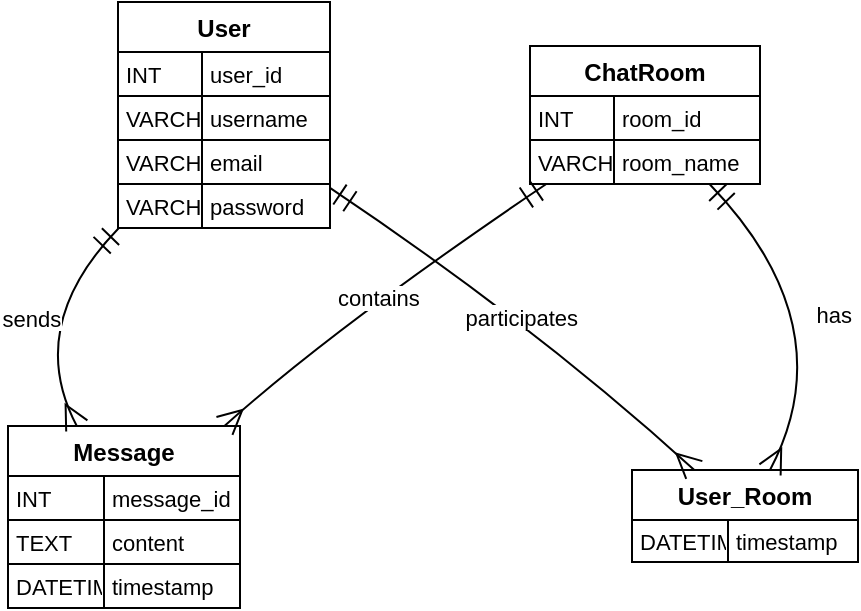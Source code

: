 <mxfile version="21.6.3" type="device" pages="3">
  <diagram name="rt-erd" id="xFiSOGodtyB8pnz5bN17">
    <mxGraphModel dx="1147" dy="598" grid="0" gridSize="10" guides="1" tooltips="1" connect="1" arrows="1" fold="1" page="1" pageScale="1" pageWidth="850" pageHeight="1100" math="0" shadow="0">
      <root>
        <mxCell id="0" />
        <mxCell id="1" parent="0" />
        <mxCell id="3rx81jS2L8VjWQdALKBg-1" value="User" style="shape=table;startSize=25;container=1;collapsible=0;childLayout=tableLayout;fixedRows=1;rowLines=1;fontStyle=1;align=center;resizeLast=1;" vertex="1" parent="1">
          <mxGeometry x="275" y="180" width="106" height="113" as="geometry" />
        </mxCell>
        <mxCell id="3rx81jS2L8VjWQdALKBg-2" style="shape=tableRow;horizontal=0;startSize=0;swimlaneHead=0;swimlaneBody=0;fillColor=none;collapsible=0;dropTarget=0;points=[[0,0.5],[1,0.5]];portConstraint=eastwest;top=0;left=0;right=0;bottom=0;" vertex="1" parent="3rx81jS2L8VjWQdALKBg-1">
          <mxGeometry y="25" width="106" height="22" as="geometry" />
        </mxCell>
        <mxCell id="3rx81jS2L8VjWQdALKBg-3" value="INT" style="shape=partialRectangle;connectable=0;fillColor=none;top=0;left=0;bottom=0;right=0;align=left;spacingLeft=2;overflow=hidden;fontSize=11;" vertex="1" parent="3rx81jS2L8VjWQdALKBg-2">
          <mxGeometry width="42" height="22" as="geometry">
            <mxRectangle width="42" height="22" as="alternateBounds" />
          </mxGeometry>
        </mxCell>
        <mxCell id="3rx81jS2L8VjWQdALKBg-4" value="user_id" style="shape=partialRectangle;connectable=0;fillColor=none;top=0;left=0;bottom=0;right=0;align=left;spacingLeft=2;overflow=hidden;fontSize=11;" vertex="1" parent="3rx81jS2L8VjWQdALKBg-2">
          <mxGeometry x="42" width="64" height="22" as="geometry">
            <mxRectangle width="64" height="22" as="alternateBounds" />
          </mxGeometry>
        </mxCell>
        <mxCell id="3rx81jS2L8VjWQdALKBg-5" style="shape=tableRow;horizontal=0;startSize=0;swimlaneHead=0;swimlaneBody=0;fillColor=none;collapsible=0;dropTarget=0;points=[[0,0.5],[1,0.5]];portConstraint=eastwest;top=0;left=0;right=0;bottom=0;" vertex="1" parent="3rx81jS2L8VjWQdALKBg-1">
          <mxGeometry y="47" width="106" height="22" as="geometry" />
        </mxCell>
        <mxCell id="3rx81jS2L8VjWQdALKBg-6" value="VARCHAR" style="shape=partialRectangle;connectable=0;fillColor=none;top=0;left=0;bottom=0;right=0;align=left;spacingLeft=2;overflow=hidden;fontSize=11;" vertex="1" parent="3rx81jS2L8VjWQdALKBg-5">
          <mxGeometry width="42" height="22" as="geometry">
            <mxRectangle width="42" height="22" as="alternateBounds" />
          </mxGeometry>
        </mxCell>
        <mxCell id="3rx81jS2L8VjWQdALKBg-7" value="username" style="shape=partialRectangle;connectable=0;fillColor=none;top=0;left=0;bottom=0;right=0;align=left;spacingLeft=2;overflow=hidden;fontSize=11;" vertex="1" parent="3rx81jS2L8VjWQdALKBg-5">
          <mxGeometry x="42" width="64" height="22" as="geometry">
            <mxRectangle width="64" height="22" as="alternateBounds" />
          </mxGeometry>
        </mxCell>
        <mxCell id="3rx81jS2L8VjWQdALKBg-8" style="shape=tableRow;horizontal=0;startSize=0;swimlaneHead=0;swimlaneBody=0;fillColor=none;collapsible=0;dropTarget=0;points=[[0,0.5],[1,0.5]];portConstraint=eastwest;top=0;left=0;right=0;bottom=0;" vertex="1" parent="3rx81jS2L8VjWQdALKBg-1">
          <mxGeometry y="69" width="106" height="22" as="geometry" />
        </mxCell>
        <mxCell id="3rx81jS2L8VjWQdALKBg-9" value="VARCHAR" style="shape=partialRectangle;connectable=0;fillColor=none;top=0;left=0;bottom=0;right=0;align=left;spacingLeft=2;overflow=hidden;fontSize=11;" vertex="1" parent="3rx81jS2L8VjWQdALKBg-8">
          <mxGeometry width="42" height="22" as="geometry">
            <mxRectangle width="42" height="22" as="alternateBounds" />
          </mxGeometry>
        </mxCell>
        <mxCell id="3rx81jS2L8VjWQdALKBg-10" value="email" style="shape=partialRectangle;connectable=0;fillColor=none;top=0;left=0;bottom=0;right=0;align=left;spacingLeft=2;overflow=hidden;fontSize=11;" vertex="1" parent="3rx81jS2L8VjWQdALKBg-8">
          <mxGeometry x="42" width="64" height="22" as="geometry">
            <mxRectangle width="64" height="22" as="alternateBounds" />
          </mxGeometry>
        </mxCell>
        <mxCell id="3rx81jS2L8VjWQdALKBg-11" style="shape=tableRow;horizontal=0;startSize=0;swimlaneHead=0;swimlaneBody=0;fillColor=none;collapsible=0;dropTarget=0;points=[[0,0.5],[1,0.5]];portConstraint=eastwest;top=0;left=0;right=0;bottom=0;" vertex="1" parent="3rx81jS2L8VjWQdALKBg-1">
          <mxGeometry y="91" width="106" height="22" as="geometry" />
        </mxCell>
        <mxCell id="3rx81jS2L8VjWQdALKBg-12" value="VARCHAR" style="shape=partialRectangle;connectable=0;fillColor=none;top=0;left=0;bottom=0;right=0;align=left;spacingLeft=2;overflow=hidden;fontSize=11;" vertex="1" parent="3rx81jS2L8VjWQdALKBg-11">
          <mxGeometry width="42" height="22" as="geometry">
            <mxRectangle width="42" height="22" as="alternateBounds" />
          </mxGeometry>
        </mxCell>
        <mxCell id="3rx81jS2L8VjWQdALKBg-13" value="password" style="shape=partialRectangle;connectable=0;fillColor=none;top=0;left=0;bottom=0;right=0;align=left;spacingLeft=2;overflow=hidden;fontSize=11;" vertex="1" parent="3rx81jS2L8VjWQdALKBg-11">
          <mxGeometry x="42" width="64" height="22" as="geometry">
            <mxRectangle width="64" height="22" as="alternateBounds" />
          </mxGeometry>
        </mxCell>
        <mxCell id="3rx81jS2L8VjWQdALKBg-14" value="Message" style="shape=table;startSize=25;container=1;collapsible=0;childLayout=tableLayout;fixedRows=1;rowLines=1;fontStyle=1;align=center;resizeLast=1;" vertex="1" parent="1">
          <mxGeometry x="220" y="392" width="116" height="91" as="geometry" />
        </mxCell>
        <mxCell id="3rx81jS2L8VjWQdALKBg-15" style="shape=tableRow;horizontal=0;startSize=0;swimlaneHead=0;swimlaneBody=0;fillColor=none;collapsible=0;dropTarget=0;points=[[0,0.5],[1,0.5]];portConstraint=eastwest;top=0;left=0;right=0;bottom=0;" vertex="1" parent="3rx81jS2L8VjWQdALKBg-14">
          <mxGeometry y="25" width="116" height="22" as="geometry" />
        </mxCell>
        <mxCell id="3rx81jS2L8VjWQdALKBg-16" value="INT" style="shape=partialRectangle;connectable=0;fillColor=none;top=0;left=0;bottom=0;right=0;align=left;spacingLeft=2;overflow=hidden;fontSize=11;" vertex="1" parent="3rx81jS2L8VjWQdALKBg-15">
          <mxGeometry width="48" height="22" as="geometry">
            <mxRectangle width="48" height="22" as="alternateBounds" />
          </mxGeometry>
        </mxCell>
        <mxCell id="3rx81jS2L8VjWQdALKBg-17" value="message_id" style="shape=partialRectangle;connectable=0;fillColor=none;top=0;left=0;bottom=0;right=0;align=left;spacingLeft=2;overflow=hidden;fontSize=11;" vertex="1" parent="3rx81jS2L8VjWQdALKBg-15">
          <mxGeometry x="48" width="68" height="22" as="geometry">
            <mxRectangle width="68" height="22" as="alternateBounds" />
          </mxGeometry>
        </mxCell>
        <mxCell id="3rx81jS2L8VjWQdALKBg-18" style="shape=tableRow;horizontal=0;startSize=0;swimlaneHead=0;swimlaneBody=0;fillColor=none;collapsible=0;dropTarget=0;points=[[0,0.5],[1,0.5]];portConstraint=eastwest;top=0;left=0;right=0;bottom=0;" vertex="1" parent="3rx81jS2L8VjWQdALKBg-14">
          <mxGeometry y="47" width="116" height="22" as="geometry" />
        </mxCell>
        <mxCell id="3rx81jS2L8VjWQdALKBg-19" value="TEXT" style="shape=partialRectangle;connectable=0;fillColor=none;top=0;left=0;bottom=0;right=0;align=left;spacingLeft=2;overflow=hidden;fontSize=11;" vertex="1" parent="3rx81jS2L8VjWQdALKBg-18">
          <mxGeometry width="48" height="22" as="geometry">
            <mxRectangle width="48" height="22" as="alternateBounds" />
          </mxGeometry>
        </mxCell>
        <mxCell id="3rx81jS2L8VjWQdALKBg-20" value="content" style="shape=partialRectangle;connectable=0;fillColor=none;top=0;left=0;bottom=0;right=0;align=left;spacingLeft=2;overflow=hidden;fontSize=11;" vertex="1" parent="3rx81jS2L8VjWQdALKBg-18">
          <mxGeometry x="48" width="68" height="22" as="geometry">
            <mxRectangle width="68" height="22" as="alternateBounds" />
          </mxGeometry>
        </mxCell>
        <mxCell id="3rx81jS2L8VjWQdALKBg-21" style="shape=tableRow;horizontal=0;startSize=0;swimlaneHead=0;swimlaneBody=0;fillColor=none;collapsible=0;dropTarget=0;points=[[0,0.5],[1,0.5]];portConstraint=eastwest;top=0;left=0;right=0;bottom=0;" vertex="1" parent="3rx81jS2L8VjWQdALKBg-14">
          <mxGeometry y="69" width="116" height="22" as="geometry" />
        </mxCell>
        <mxCell id="3rx81jS2L8VjWQdALKBg-22" value="DATETIME" style="shape=partialRectangle;connectable=0;fillColor=none;top=0;left=0;bottom=0;right=0;align=left;spacingLeft=2;overflow=hidden;fontSize=11;" vertex="1" parent="3rx81jS2L8VjWQdALKBg-21">
          <mxGeometry width="48" height="22" as="geometry">
            <mxRectangle width="48" height="22" as="alternateBounds" />
          </mxGeometry>
        </mxCell>
        <mxCell id="3rx81jS2L8VjWQdALKBg-23" value="timestamp" style="shape=partialRectangle;connectable=0;fillColor=none;top=0;left=0;bottom=0;right=0;align=left;spacingLeft=2;overflow=hidden;fontSize=11;" vertex="1" parent="3rx81jS2L8VjWQdALKBg-21">
          <mxGeometry x="48" width="68" height="22" as="geometry">
            <mxRectangle width="68" height="22" as="alternateBounds" />
          </mxGeometry>
        </mxCell>
        <mxCell id="3rx81jS2L8VjWQdALKBg-24" value="ChatRoom" style="shape=table;startSize=25;container=1;collapsible=0;childLayout=tableLayout;fixedRows=1;rowLines=1;fontStyle=1;align=center;resizeLast=1;" vertex="1" parent="1">
          <mxGeometry x="481" y="202" width="115" height="69" as="geometry" />
        </mxCell>
        <mxCell id="3rx81jS2L8VjWQdALKBg-25" style="shape=tableRow;horizontal=0;startSize=0;swimlaneHead=0;swimlaneBody=0;fillColor=none;collapsible=0;dropTarget=0;points=[[0,0.5],[1,0.5]];portConstraint=eastwest;top=0;left=0;right=0;bottom=0;" vertex="1" parent="3rx81jS2L8VjWQdALKBg-24">
          <mxGeometry y="25" width="115" height="22" as="geometry" />
        </mxCell>
        <mxCell id="3rx81jS2L8VjWQdALKBg-26" value="INT" style="shape=partialRectangle;connectable=0;fillColor=none;top=0;left=0;bottom=0;right=0;align=left;spacingLeft=2;overflow=hidden;fontSize=11;" vertex="1" parent="3rx81jS2L8VjWQdALKBg-25">
          <mxGeometry width="42" height="22" as="geometry">
            <mxRectangle width="42" height="22" as="alternateBounds" />
          </mxGeometry>
        </mxCell>
        <mxCell id="3rx81jS2L8VjWQdALKBg-27" value="room_id" style="shape=partialRectangle;connectable=0;fillColor=none;top=0;left=0;bottom=0;right=0;align=left;spacingLeft=2;overflow=hidden;fontSize=11;" vertex="1" parent="3rx81jS2L8VjWQdALKBg-25">
          <mxGeometry x="42" width="73" height="22" as="geometry">
            <mxRectangle width="73" height="22" as="alternateBounds" />
          </mxGeometry>
        </mxCell>
        <mxCell id="3rx81jS2L8VjWQdALKBg-28" style="shape=tableRow;horizontal=0;startSize=0;swimlaneHead=0;swimlaneBody=0;fillColor=none;collapsible=0;dropTarget=0;points=[[0,0.5],[1,0.5]];portConstraint=eastwest;top=0;left=0;right=0;bottom=0;" vertex="1" parent="3rx81jS2L8VjWQdALKBg-24">
          <mxGeometry y="47" width="115" height="22" as="geometry" />
        </mxCell>
        <mxCell id="3rx81jS2L8VjWQdALKBg-29" value="VARCHAR" style="shape=partialRectangle;connectable=0;fillColor=none;top=0;left=0;bottom=0;right=0;align=left;spacingLeft=2;overflow=hidden;fontSize=11;" vertex="1" parent="3rx81jS2L8VjWQdALKBg-28">
          <mxGeometry width="42" height="22" as="geometry">
            <mxRectangle width="42" height="22" as="alternateBounds" />
          </mxGeometry>
        </mxCell>
        <mxCell id="3rx81jS2L8VjWQdALKBg-30" value="room_name" style="shape=partialRectangle;connectable=0;fillColor=none;top=0;left=0;bottom=0;right=0;align=left;spacingLeft=2;overflow=hidden;fontSize=11;" vertex="1" parent="3rx81jS2L8VjWQdALKBg-28">
          <mxGeometry x="42" width="73" height="22" as="geometry">
            <mxRectangle width="73" height="22" as="alternateBounds" />
          </mxGeometry>
        </mxCell>
        <mxCell id="3rx81jS2L8VjWQdALKBg-31" value="User_Room" style="shape=table;startSize=25;container=1;collapsible=0;childLayout=tableLayout;fixedRows=1;rowLines=1;fontStyle=1;align=center;resizeLast=1;" vertex="1" parent="1">
          <mxGeometry x="532" y="414" width="113" height="46" as="geometry" />
        </mxCell>
        <mxCell id="3rx81jS2L8VjWQdALKBg-32" style="shape=tableRow;horizontal=0;startSize=0;swimlaneHead=0;swimlaneBody=0;fillColor=none;collapsible=0;dropTarget=0;points=[[0,0.5],[1,0.5]];portConstraint=eastwest;top=0;left=0;right=0;bottom=0;" vertex="1" parent="3rx81jS2L8VjWQdALKBg-31">
          <mxGeometry y="25" width="113" height="21" as="geometry" />
        </mxCell>
        <mxCell id="3rx81jS2L8VjWQdALKBg-33" value="DATETIME" style="shape=partialRectangle;connectable=0;fillColor=none;top=0;left=0;bottom=0;right=0;align=left;spacingLeft=2;overflow=hidden;fontSize=11;" vertex="1" parent="3rx81jS2L8VjWQdALKBg-32">
          <mxGeometry width="48" height="21" as="geometry">
            <mxRectangle width="48" height="21" as="alternateBounds" />
          </mxGeometry>
        </mxCell>
        <mxCell id="3rx81jS2L8VjWQdALKBg-34" value="timestamp" style="shape=partialRectangle;connectable=0;fillColor=none;top=0;left=0;bottom=0;right=0;align=left;spacingLeft=2;overflow=hidden;fontSize=11;" vertex="1" parent="3rx81jS2L8VjWQdALKBg-32">
          <mxGeometry x="48" width="65" height="21" as="geometry">
            <mxRectangle width="65" height="21" as="alternateBounds" />
          </mxGeometry>
        </mxCell>
        <mxCell id="3rx81jS2L8VjWQdALKBg-35" value="sends" style="curved=1;startArrow=ERmandOne;startSize=10;;endArrow=ERmany;endSize=10;;exitX=0.003;exitY=1.001;entryX=0.297;entryY=0.001;rounded=0;" edge="1" parent="1" source="3rx81jS2L8VjWQdALKBg-1" target="3rx81jS2L8VjWQdALKBg-14">
          <mxGeometry relative="1" as="geometry">
            <Array as="points">
              <mxPoint x="228" y="342" />
            </Array>
          </mxGeometry>
        </mxCell>
        <mxCell id="3rx81jS2L8VjWQdALKBg-36" value="contains" style="curved=1;startArrow=ERmandOne;startSize=10;;endArrow=ERmany;endSize=10;;exitX=0.07;exitY=1.001;entryX=0.932;entryY=0.001;rounded=0;" edge="1" parent="1" source="3rx81jS2L8VjWQdALKBg-24" target="3rx81jS2L8VjWQdALKBg-14">
          <mxGeometry relative="1" as="geometry">
            <Array as="points">
              <mxPoint x="384" y="342" />
            </Array>
          </mxGeometry>
        </mxCell>
        <mxCell id="3rx81jS2L8VjWQdALKBg-37" value="participates" style="curved=1;startArrow=ERmandOne;startSize=10;;endArrow=ERmany;endSize=10;;exitX=1.001;exitY=0.823;entryX=0.277;entryY=0.003;rounded=0;" edge="1" parent="1" source="3rx81jS2L8VjWQdALKBg-1" target="3rx81jS2L8VjWQdALKBg-31">
          <mxGeometry relative="1" as="geometry">
            <Array as="points">
              <mxPoint x="484" y="342" />
            </Array>
          </mxGeometry>
        </mxCell>
        <mxCell id="3rx81jS2L8VjWQdALKBg-38" value="has" style="curved=1;startArrow=ERmandOne;startSize=10;;endArrow=ERmany;endSize=10;;exitX=0.781;exitY=1.001;entryX=0.61;entryY=0.003;rounded=0;" edge="1" parent="1" source="3rx81jS2L8VjWQdALKBg-24" target="3rx81jS2L8VjWQdALKBg-31">
          <mxGeometry relative="1" as="geometry">
            <Array as="points">
              <mxPoint x="639" y="342" />
            </Array>
          </mxGeometry>
        </mxCell>
      </root>
    </mxGraphModel>
  </diagram>
  <diagram id="OpEivh80hy7ORgMfm_U7" name="rt - state">
    <mxGraphModel dx="1434" dy="747" grid="0" gridSize="10" guides="1" tooltips="1" connect="1" arrows="1" fold="1" page="1" pageScale="1" pageWidth="850" pageHeight="1100" math="0" shadow="0">
      <root>
        <mxCell id="0" />
        <mxCell id="1" parent="0" />
        <mxCell id="I5SMES8tmQQXUWdUQ9P2-1" value="" style="ellipse;fillColor=strokeColor;" vertex="1" parent="1">
          <mxGeometry x="390" y="204" width="14" height="14" as="geometry" />
        </mxCell>
        <mxCell id="I5SMES8tmQQXUWdUQ9P2-2" value="Disconnected" style="rounded=1;absoluteArcSize=1;arcSize=14;whiteSpace=wrap;strokeWidth=2;" vertex="1" parent="1">
          <mxGeometry x="341" y="268" width="110" height="34" as="geometry" />
        </mxCell>
        <mxCell id="I5SMES8tmQQXUWdUQ9P2-3" value="Connected" style="rounded=1;absoluteArcSize=1;arcSize=14;whiteSpace=wrap;strokeWidth=2;" vertex="1" parent="1">
          <mxGeometry x="351" y="371" width="91" height="34" as="geometry" />
        </mxCell>
        <mxCell id="I5SMES8tmQQXUWdUQ9P2-4" value="InRoom" style="rounded=1;absoluteArcSize=1;arcSize=14;whiteSpace=wrap;strokeWidth=2;" vertex="1" parent="1">
          <mxGeometry x="363" y="474" width="67" height="34" as="geometry" />
        </mxCell>
        <mxCell id="I5SMES8tmQQXUWdUQ9P2-5" value="" style="curved=1;startArrow=none;;exitX=0.479;exitY=1;entryX=0.506;entryY=0;rounded=0;" edge="1" parent="1" source="I5SMES8tmQQXUWdUQ9P2-1" target="I5SMES8tmQQXUWdUQ9P2-2">
          <mxGeometry relative="1" as="geometry">
            <Array as="points" />
          </mxGeometry>
        </mxCell>
        <mxCell id="I5SMES8tmQQXUWdUQ9P2-6" value="Connect" style="curved=1;startArrow=none;;exitX=0.374;exitY=1;entryX=0.342;entryY=0;rounded=0;" edge="1" parent="1" source="I5SMES8tmQQXUWdUQ9P2-2" target="I5SMES8tmQQXUWdUQ9P2-3">
          <mxGeometry relative="1" as="geometry">
            <Array as="points">
              <mxPoint x="353" y="337" />
            </Array>
          </mxGeometry>
        </mxCell>
        <mxCell id="I5SMES8tmQQXUWdUQ9P2-7" value="Connection Failed" style="curved=1;startArrow=none;;exitX=1.009;exitY=0.273;entryX=1.009;entryY=0.727;rounded=0;" edge="1" parent="1" source="I5SMES8tmQQXUWdUQ9P2-2" target="I5SMES8tmQQXUWdUQ9P2-2">
          <mxGeometry relative="1" as="geometry">
            <Array as="points">
              <mxPoint x="518" y="268" />
              <mxPoint x="535" y="268" />
              <mxPoint x="551" y="285" />
              <mxPoint x="535" y="302" />
              <mxPoint x="518" y="302" />
            </Array>
          </mxGeometry>
        </mxCell>
        <mxCell id="I5SMES8tmQQXUWdUQ9P2-8" value="JoinRoom" style="curved=1;startArrow=none;;exitX=0.33;exitY=1;entryX=0.27;entryY=0;rounded=0;" edge="1" parent="1" source="I5SMES8tmQQXUWdUQ9P2-3" target="I5SMES8tmQQXUWdUQ9P2-4">
          <mxGeometry relative="1" as="geometry">
            <Array as="points">
              <mxPoint x="349" y="440" />
            </Array>
          </mxGeometry>
        </mxCell>
        <mxCell id="I5SMES8tmQQXUWdUQ9P2-9" value="Room Not Found" style="curved=1;startArrow=none;;exitX=1.004;exitY=0.289;entryX=1.004;entryY=0.711;rounded=0;" edge="1" parent="1" source="I5SMES8tmQQXUWdUQ9P2-3" target="I5SMES8tmQQXUWdUQ9P2-3">
          <mxGeometry relative="1" as="geometry">
            <Array as="points">
              <mxPoint x="505" y="371" />
              <mxPoint x="520" y="371" />
              <mxPoint x="536" y="388" />
              <mxPoint x="520" y="405" />
              <mxPoint x="505" y="405" />
            </Array>
          </mxGeometry>
        </mxCell>
        <mxCell id="I5SMES8tmQQXUWdUQ9P2-10" value="Disconnect" style="curved=1;startArrow=none;;exitX=0.662;exitY=0;entryX=0.639;entryY=1;rounded=0;" edge="1" parent="1" source="I5SMES8tmQQXUWdUQ9P2-3" target="I5SMES8tmQQXUWdUQ9P2-2">
          <mxGeometry relative="1" as="geometry">
            <Array as="points">
              <mxPoint x="441" y="337" />
            </Array>
          </mxGeometry>
        </mxCell>
        <mxCell id="I5SMES8tmQQXUWdUQ9P2-11" value="SendMessage" style="curved=1;startArrow=none;;exitX=1.005;exitY=0.308;entryX=1.005;entryY=0.692;rounded=0;" edge="1" parent="1" source="I5SMES8tmQQXUWdUQ9P2-4" target="I5SMES8tmQQXUWdUQ9P2-4">
          <mxGeometry relative="1" as="geometry">
            <Array as="points">
              <mxPoint x="484" y="474" />
              <mxPoint x="498" y="474" />
              <mxPoint x="512" y="491" />
              <mxPoint x="498" y="508" />
              <mxPoint x="484" y="508" />
            </Array>
          </mxGeometry>
        </mxCell>
        <mxCell id="I5SMES8tmQQXUWdUQ9P2-12" value="LeaveRoom" style="curved=1;startArrow=none;;exitX=0.737;exitY=0;entryX=0.674;entryY=1;rounded=0;" edge="1" parent="1" source="I5SMES8tmQQXUWdUQ9P2-4" target="I5SMES8tmQQXUWdUQ9P2-3">
          <mxGeometry relative="1" as="geometry">
            <Array as="points">
              <mxPoint x="444" y="440" />
            </Array>
          </mxGeometry>
        </mxCell>
        <mxCell id="I5SMES8tmQQXUWdUQ9P2-13" value="" style="ellipse;fillColor=strokeColor;" vertex="1" parent="1">
          <mxGeometry x="390" y="204" width="14" height="14" as="geometry" />
        </mxCell>
        <mxCell id="I5SMES8tmQQXUWdUQ9P2-14" value="Disconnected" style="rounded=1;absoluteArcSize=1;arcSize=14;whiteSpace=wrap;strokeWidth=2;" vertex="1" parent="1">
          <mxGeometry x="341" y="268" width="110" height="34" as="geometry" />
        </mxCell>
        <mxCell id="I5SMES8tmQQXUWdUQ9P2-15" value="Connected" style="rounded=1;absoluteArcSize=1;arcSize=14;whiteSpace=wrap;strokeWidth=2;" vertex="1" parent="1">
          <mxGeometry x="351" y="371" width="91" height="34" as="geometry" />
        </mxCell>
        <mxCell id="I5SMES8tmQQXUWdUQ9P2-16" value="InRoom" style="rounded=1;absoluteArcSize=1;arcSize=14;whiteSpace=wrap;strokeWidth=2;" vertex="1" parent="1">
          <mxGeometry x="363" y="474" width="67" height="34" as="geometry" />
        </mxCell>
        <mxCell id="I5SMES8tmQQXUWdUQ9P2-17" value="" style="curved=1;startArrow=none;;exitX=0.479;exitY=1;entryX=0.506;entryY=0;rounded=0;" edge="1" parent="1" source="I5SMES8tmQQXUWdUQ9P2-13" target="I5SMES8tmQQXUWdUQ9P2-14">
          <mxGeometry relative="1" as="geometry">
            <Array as="points" />
          </mxGeometry>
        </mxCell>
        <mxCell id="I5SMES8tmQQXUWdUQ9P2-18" value="Connect" style="curved=1;startArrow=none;;exitX=0.374;exitY=1;entryX=0.342;entryY=0;rounded=0;" edge="1" parent="1" source="I5SMES8tmQQXUWdUQ9P2-14" target="I5SMES8tmQQXUWdUQ9P2-15">
          <mxGeometry relative="1" as="geometry">
            <Array as="points">
              <mxPoint x="353" y="337" />
            </Array>
          </mxGeometry>
        </mxCell>
        <mxCell id="I5SMES8tmQQXUWdUQ9P2-19" value="Connection Failed" style="curved=1;startArrow=none;;exitX=1.009;exitY=0.273;entryX=1.009;entryY=0.727;rounded=0;" edge="1" parent="1" source="I5SMES8tmQQXUWdUQ9P2-14" target="I5SMES8tmQQXUWdUQ9P2-14">
          <mxGeometry relative="1" as="geometry">
            <Array as="points">
              <mxPoint x="518" y="268" />
              <mxPoint x="535" y="268" />
              <mxPoint x="551" y="285" />
              <mxPoint x="535" y="302" />
              <mxPoint x="518" y="302" />
            </Array>
          </mxGeometry>
        </mxCell>
        <mxCell id="I5SMES8tmQQXUWdUQ9P2-20" value="JoinRoom" style="curved=1;startArrow=none;;exitX=0.33;exitY=1;entryX=0.27;entryY=0;rounded=0;" edge="1" parent="1" source="I5SMES8tmQQXUWdUQ9P2-15" target="I5SMES8tmQQXUWdUQ9P2-16">
          <mxGeometry relative="1" as="geometry">
            <Array as="points">
              <mxPoint x="349" y="440" />
            </Array>
          </mxGeometry>
        </mxCell>
        <mxCell id="I5SMES8tmQQXUWdUQ9P2-21" value="Room Not Found" style="curved=1;startArrow=none;;exitX=1.004;exitY=0.289;entryX=1.004;entryY=0.711;rounded=0;" edge="1" parent="1" source="I5SMES8tmQQXUWdUQ9P2-15" target="I5SMES8tmQQXUWdUQ9P2-15">
          <mxGeometry relative="1" as="geometry">
            <Array as="points">
              <mxPoint x="505" y="371" />
              <mxPoint x="520" y="371" />
              <mxPoint x="536" y="388" />
              <mxPoint x="520" y="405" />
              <mxPoint x="505" y="405" />
            </Array>
          </mxGeometry>
        </mxCell>
        <mxCell id="I5SMES8tmQQXUWdUQ9P2-22" value="Disconnect" style="curved=1;startArrow=none;;exitX=0.662;exitY=0;entryX=0.639;entryY=1;rounded=0;" edge="1" parent="1" source="I5SMES8tmQQXUWdUQ9P2-15" target="I5SMES8tmQQXUWdUQ9P2-14">
          <mxGeometry relative="1" as="geometry">
            <Array as="points">
              <mxPoint x="441" y="337" />
            </Array>
          </mxGeometry>
        </mxCell>
        <mxCell id="I5SMES8tmQQXUWdUQ9P2-23" value="SendMessage" style="curved=1;startArrow=none;;exitX=1.005;exitY=0.308;entryX=1.005;entryY=0.692;rounded=0;" edge="1" parent="1" source="I5SMES8tmQQXUWdUQ9P2-16" target="I5SMES8tmQQXUWdUQ9P2-16">
          <mxGeometry relative="1" as="geometry">
            <Array as="points">
              <mxPoint x="484" y="474" />
              <mxPoint x="498" y="474" />
              <mxPoint x="512" y="491" />
              <mxPoint x="498" y="508" />
              <mxPoint x="484" y="508" />
            </Array>
          </mxGeometry>
        </mxCell>
        <mxCell id="I5SMES8tmQQXUWdUQ9P2-24" value="LeaveRoom" style="curved=1;startArrow=none;;exitX=0.737;exitY=0;entryX=0.674;entryY=1;rounded=0;" edge="1" parent="1" source="I5SMES8tmQQXUWdUQ9P2-16" target="I5SMES8tmQQXUWdUQ9P2-15">
          <mxGeometry relative="1" as="geometry">
            <Array as="points">
              <mxPoint x="444" y="440" />
            </Array>
          </mxGeometry>
        </mxCell>
        <mxCell id="I5SMES8tmQQXUWdUQ9P2-25" value="" style="ellipse;fillColor=strokeColor;" vertex="1" parent="1">
          <mxGeometry x="390" y="204" width="14" height="14" as="geometry" />
        </mxCell>
        <mxCell id="I5SMES8tmQQXUWdUQ9P2-26" value="Disconnected" style="rounded=1;absoluteArcSize=1;arcSize=14;whiteSpace=wrap;strokeWidth=2;" vertex="1" parent="1">
          <mxGeometry x="341" y="268" width="110" height="34" as="geometry" />
        </mxCell>
        <mxCell id="I5SMES8tmQQXUWdUQ9P2-27" value="Connected" style="rounded=1;absoluteArcSize=1;arcSize=14;whiteSpace=wrap;strokeWidth=2;" vertex="1" parent="1">
          <mxGeometry x="351" y="371" width="91" height="34" as="geometry" />
        </mxCell>
        <mxCell id="I5SMES8tmQQXUWdUQ9P2-28" value="InRoom" style="rounded=1;absoluteArcSize=1;arcSize=14;whiteSpace=wrap;strokeWidth=2;" vertex="1" parent="1">
          <mxGeometry x="363" y="474" width="67" height="34" as="geometry" />
        </mxCell>
        <mxCell id="I5SMES8tmQQXUWdUQ9P2-29" value="" style="curved=1;startArrow=none;;exitX=0.479;exitY=1;entryX=0.506;entryY=0;rounded=0;" edge="1" parent="1" source="I5SMES8tmQQXUWdUQ9P2-25" target="I5SMES8tmQQXUWdUQ9P2-26">
          <mxGeometry relative="1" as="geometry">
            <Array as="points" />
          </mxGeometry>
        </mxCell>
        <mxCell id="I5SMES8tmQQXUWdUQ9P2-30" value="Connect" style="curved=1;startArrow=none;;exitX=0.374;exitY=1;entryX=0.342;entryY=0;rounded=0;" edge="1" parent="1" source="I5SMES8tmQQXUWdUQ9P2-26" target="I5SMES8tmQQXUWdUQ9P2-27">
          <mxGeometry relative="1" as="geometry">
            <Array as="points">
              <mxPoint x="353" y="337" />
            </Array>
          </mxGeometry>
        </mxCell>
        <mxCell id="I5SMES8tmQQXUWdUQ9P2-31" value="Connection Failed" style="curved=1;startArrow=none;;exitX=1.009;exitY=0.273;entryX=1.009;entryY=0.727;rounded=0;" edge="1" parent="1" source="I5SMES8tmQQXUWdUQ9P2-26" target="I5SMES8tmQQXUWdUQ9P2-26">
          <mxGeometry relative="1" as="geometry">
            <Array as="points">
              <mxPoint x="518" y="268" />
              <mxPoint x="535" y="268" />
              <mxPoint x="551" y="285" />
              <mxPoint x="535" y="302" />
              <mxPoint x="518" y="302" />
            </Array>
          </mxGeometry>
        </mxCell>
        <mxCell id="I5SMES8tmQQXUWdUQ9P2-32" value="JoinRoom" style="curved=1;startArrow=none;;exitX=0.33;exitY=1;entryX=0.27;entryY=0;rounded=0;" edge="1" parent="1" source="I5SMES8tmQQXUWdUQ9P2-27" target="I5SMES8tmQQXUWdUQ9P2-28">
          <mxGeometry relative="1" as="geometry">
            <Array as="points">
              <mxPoint x="349" y="440" />
            </Array>
          </mxGeometry>
        </mxCell>
        <mxCell id="I5SMES8tmQQXUWdUQ9P2-33" value="Room Not Found" style="curved=1;startArrow=none;;exitX=1.004;exitY=0.289;entryX=1.004;entryY=0.711;rounded=0;" edge="1" parent="1" source="I5SMES8tmQQXUWdUQ9P2-27" target="I5SMES8tmQQXUWdUQ9P2-27">
          <mxGeometry relative="1" as="geometry">
            <Array as="points">
              <mxPoint x="505" y="371" />
              <mxPoint x="520" y="371" />
              <mxPoint x="536" y="388" />
              <mxPoint x="520" y="405" />
              <mxPoint x="505" y="405" />
            </Array>
          </mxGeometry>
        </mxCell>
        <mxCell id="I5SMES8tmQQXUWdUQ9P2-34" value="Disconnect" style="curved=1;startArrow=none;;exitX=0.662;exitY=0;entryX=0.639;entryY=1;rounded=0;" edge="1" parent="1" source="I5SMES8tmQQXUWdUQ9P2-27" target="I5SMES8tmQQXUWdUQ9P2-26">
          <mxGeometry relative="1" as="geometry">
            <Array as="points">
              <mxPoint x="441" y="337" />
            </Array>
          </mxGeometry>
        </mxCell>
        <mxCell id="I5SMES8tmQQXUWdUQ9P2-35" value="SendMessage" style="curved=1;startArrow=none;;exitX=1.005;exitY=0.308;entryX=1.005;entryY=0.692;rounded=0;" edge="1" parent="1" source="I5SMES8tmQQXUWdUQ9P2-28" target="I5SMES8tmQQXUWdUQ9P2-28">
          <mxGeometry relative="1" as="geometry">
            <Array as="points">
              <mxPoint x="484" y="474" />
              <mxPoint x="498" y="474" />
              <mxPoint x="512" y="491" />
              <mxPoint x="498" y="508" />
              <mxPoint x="484" y="508" />
            </Array>
          </mxGeometry>
        </mxCell>
        <mxCell id="I5SMES8tmQQXUWdUQ9P2-36" value="LeaveRoom" style="curved=1;startArrow=none;;exitX=0.737;exitY=0;entryX=0.674;entryY=1;rounded=0;" edge="1" parent="1" source="I5SMES8tmQQXUWdUQ9P2-28" target="I5SMES8tmQQXUWdUQ9P2-27">
          <mxGeometry relative="1" as="geometry">
            <Array as="points">
              <mxPoint x="444" y="440" />
            </Array>
          </mxGeometry>
        </mxCell>
      </root>
    </mxGraphModel>
  </diagram>
  <diagram id="oOYxJ5k8vE-JPnMkLoCQ" name="rt - sequence">
    <mxGraphModel dx="1434" dy="747" grid="0" gridSize="10" guides="1" tooltips="1" connect="1" arrows="1" fold="1" page="1" pageScale="1" pageWidth="850" pageHeight="1100" math="0" shadow="0">
      <root>
        <mxCell id="0" />
        <mxCell id="1" parent="0" />
        <mxCell id="fMMRwMjVF_ILyz3DZnaS-1" value="User" style="shape=umlLifeline;perimeter=lifelinePerimeter;whiteSpace=wrap;container=1;dropTarget=0;collapsible=0;recursiveResize=0;outlineConnect=0;portConstraint=eastwest;newEdgeStyle={&quot;edgeStyle&quot;:&quot;elbowEdgeStyle&quot;,&quot;elbow&quot;:&quot;vertical&quot;,&quot;curved&quot;:0,&quot;rounded&quot;:0};size=65;" vertex="1" parent="1">
          <mxGeometry x="20" y="20" width="150" height="804" as="geometry" />
        </mxCell>
        <mxCell id="fMMRwMjVF_ILyz3DZnaS-2" value="ChatApp" style="shape=umlLifeline;perimeter=lifelinePerimeter;whiteSpace=wrap;container=1;dropTarget=0;collapsible=0;recursiveResize=0;outlineConnect=0;portConstraint=eastwest;newEdgeStyle={&quot;edgeStyle&quot;:&quot;elbowEdgeStyle&quot;,&quot;elbow&quot;:&quot;vertical&quot;,&quot;curved&quot;:0,&quot;rounded&quot;:0};size=65;" vertex="1" parent="1">
          <mxGeometry x="352" y="20" width="150" height="804" as="geometry" />
        </mxCell>
        <mxCell id="fMMRwMjVF_ILyz3DZnaS-3" value="" style="points=[];perimeter=orthogonalPerimeter;outlineConnect=0;targetShapes=umlLifeline;portConstraint=eastwest;newEdgeStyle={&quot;edgeStyle&quot;:&quot;elbowEdgeStyle&quot;,&quot;elbow&quot;:&quot;vertical&quot;,&quot;curved&quot;:0,&quot;rounded&quot;:0}" vertex="1" parent="fMMRwMjVF_ILyz3DZnaS-2">
          <mxGeometry x="70" y="101" width="10" height="608" as="geometry" />
        </mxCell>
        <mxCell id="fMMRwMjVF_ILyz3DZnaS-4" value="Redis" style="shape=umlLifeline;perimeter=lifelinePerimeter;whiteSpace=wrap;container=1;dropTarget=0;collapsible=0;recursiveResize=0;outlineConnect=0;portConstraint=eastwest;newEdgeStyle={&quot;edgeStyle&quot;:&quot;elbowEdgeStyle&quot;,&quot;elbow&quot;:&quot;vertical&quot;,&quot;curved&quot;:0,&quot;rounded&quot;:0};size=65;" vertex="1" parent="1">
          <mxGeometry x="661" y="20" width="150" height="804" as="geometry" />
        </mxCell>
        <mxCell id="fMMRwMjVF_ILyz3DZnaS-5" value="" style="points=[];perimeter=orthogonalPerimeter;outlineConnect=0;targetShapes=umlLifeline;portConstraint=eastwest;newEdgeStyle={&quot;edgeStyle&quot;:&quot;elbowEdgeStyle&quot;,&quot;elbow&quot;:&quot;vertical&quot;,&quot;curved&quot;:0,&quot;rounded&quot;:0}" vertex="1" parent="fMMRwMjVF_ILyz3DZnaS-4">
          <mxGeometry x="70" y="147" width="10" height="184" as="geometry" />
        </mxCell>
        <mxCell id="fMMRwMjVF_ILyz3DZnaS-6" value="" style="points=[];perimeter=orthogonalPerimeter;outlineConnect=0;targetShapes=umlLifeline;portConstraint=eastwest;newEdgeStyle={&quot;edgeStyle&quot;:&quot;elbowEdgeStyle&quot;,&quot;elbow&quot;:&quot;vertical&quot;,&quot;curved&quot;:0,&quot;rounded&quot;:0}" vertex="1" parent="fMMRwMjVF_ILyz3DZnaS-4">
          <mxGeometry x="70" y="469" width="10" as="geometry" />
        </mxCell>
        <mxCell id="fMMRwMjVF_ILyz3DZnaS-7" value="" style="points=[];perimeter=orthogonalPerimeter;outlineConnect=0;targetShapes=umlLifeline;portConstraint=eastwest;newEdgeStyle={&quot;edgeStyle&quot;:&quot;elbowEdgeStyle&quot;,&quot;elbow&quot;:&quot;vertical&quot;,&quot;curved&quot;:0,&quot;rounded&quot;:0}" vertex="1" parent="fMMRwMjVF_ILyz3DZnaS-4">
          <mxGeometry x="70" y="607" width="10" height="46" as="geometry" />
        </mxCell>
        <mxCell id="fMMRwMjVF_ILyz3DZnaS-8" value="Connect to ChatApp" style="verticalAlign=bottom;endArrow=block;edgeStyle=elbowEdgeStyle;elbow=vertical;curved=0;rounded=0;" edge="1" parent="1" source="fMMRwMjVF_ILyz3DZnaS-1" target="fMMRwMjVF_ILyz3DZnaS-3">
          <mxGeometry relative="1" as="geometry">
            <Array as="points">
              <mxPoint x="271" y="121" />
            </Array>
          </mxGeometry>
        </mxCell>
        <mxCell id="fMMRwMjVF_ILyz3DZnaS-9" value="Subscribe to Chat Room 1" style="verticalAlign=bottom;endArrow=block;edgeStyle=elbowEdgeStyle;elbow=vertical;curved=0;rounded=0;" edge="1" parent="1" source="fMMRwMjVF_ILyz3DZnaS-3" target="fMMRwMjVF_ILyz3DZnaS-5">
          <mxGeometry relative="1" as="geometry">
            <Array as="points">
              <mxPoint x="594" y="167" />
            </Array>
          </mxGeometry>
        </mxCell>
        <mxCell id="fMMRwMjVF_ILyz3DZnaS-10" value="Subscribe to Chat Room 2" style="verticalAlign=bottom;endArrow=block;edgeStyle=elbowEdgeStyle;elbow=vertical;curved=0;rounded=0;" edge="1" parent="1" source="fMMRwMjVF_ILyz3DZnaS-3" target="fMMRwMjVF_ILyz3DZnaS-5">
          <mxGeometry relative="1" as="geometry">
            <Array as="points">
              <mxPoint x="592" y="213" />
            </Array>
          </mxGeometry>
        </mxCell>
        <mxCell id="fMMRwMjVF_ILyz3DZnaS-11" value="Subscribe to Chat Room 3" style="verticalAlign=bottom;endArrow=block;edgeStyle=elbowEdgeStyle;elbow=vertical;curved=0;rounded=0;" edge="1" parent="1" source="fMMRwMjVF_ILyz3DZnaS-3" target="fMMRwMjVF_ILyz3DZnaS-5">
          <mxGeometry relative="1" as="geometry">
            <Array as="points">
              <mxPoint x="592" y="259" />
            </Array>
          </mxGeometry>
        </mxCell>
        <mxCell id="fMMRwMjVF_ILyz3DZnaS-12" value="Join Chat Room 1" style="verticalAlign=bottom;endArrow=block;edgeStyle=elbowEdgeStyle;elbow=vertical;curved=0;rounded=0;" edge="1" parent="1" source="fMMRwMjVF_ILyz3DZnaS-1" target="fMMRwMjVF_ILyz3DZnaS-3">
          <mxGeometry relative="1" as="geometry">
            <Array as="points">
              <mxPoint x="269" y="305" />
            </Array>
          </mxGeometry>
        </mxCell>
        <mxCell id="fMMRwMjVF_ILyz3DZnaS-13" value="Publish message to Chat Room 1" style="verticalAlign=bottom;endArrow=block;edgeStyle=elbowEdgeStyle;elbow=vertical;curved=0;rounded=0;" edge="1" parent="1" source="fMMRwMjVF_ILyz3DZnaS-3" target="fMMRwMjVF_ILyz3DZnaS-5">
          <mxGeometry relative="1" as="geometry">
            <Array as="points">
              <mxPoint x="592" y="351" />
            </Array>
          </mxGeometry>
        </mxCell>
        <mxCell id="fMMRwMjVF_ILyz3DZnaS-14" value="Receive message from Chat Room 1" style="verticalAlign=bottom;endArrow=block;edgeStyle=elbowEdgeStyle;elbow=vertical;curved=0;rounded=0;" edge="1" parent="1" source="fMMRwMjVF_ILyz3DZnaS-3" target="fMMRwMjVF_ILyz3DZnaS-1">
          <mxGeometry relative="1" as="geometry">
            <Array as="points">
              <mxPoint x="269" y="397" />
            </Array>
          </mxGeometry>
        </mxCell>
        <mxCell id="fMMRwMjVF_ILyz3DZnaS-15" value="Join Chat Room 2" style="verticalAlign=bottom;endArrow=block;edgeStyle=elbowEdgeStyle;elbow=vertical;curved=0;rounded=0;" edge="1" parent="1" source="fMMRwMjVF_ILyz3DZnaS-1" target="fMMRwMjVF_ILyz3DZnaS-3">
          <mxGeometry relative="1" as="geometry">
            <Array as="points">
              <mxPoint x="269" y="443" />
            </Array>
          </mxGeometry>
        </mxCell>
        <mxCell id="fMMRwMjVF_ILyz3DZnaS-16" value="Publish message to Chat Room 2" style="verticalAlign=bottom;endArrow=block;edgeStyle=elbowEdgeStyle;elbow=vertical;curved=0;rounded=0;" edge="1" parent="1" source="fMMRwMjVF_ILyz3DZnaS-3" target="fMMRwMjVF_ILyz3DZnaS-4">
          <mxGeometry relative="1" as="geometry">
            <Array as="points">
              <mxPoint x="594" y="489" />
            </Array>
          </mxGeometry>
        </mxCell>
        <mxCell id="fMMRwMjVF_ILyz3DZnaS-17" value="Receive message from Chat Room 2" style="verticalAlign=bottom;endArrow=block;edgeStyle=elbowEdgeStyle;elbow=vertical;curved=0;rounded=0;" edge="1" parent="1" source="fMMRwMjVF_ILyz3DZnaS-3" target="fMMRwMjVF_ILyz3DZnaS-1">
          <mxGeometry relative="1" as="geometry">
            <Array as="points">
              <mxPoint x="269" y="535" />
            </Array>
          </mxGeometry>
        </mxCell>
        <mxCell id="fMMRwMjVF_ILyz3DZnaS-18" value="Leave Chat Room 1" style="verticalAlign=bottom;endArrow=block;edgeStyle=elbowEdgeStyle;elbow=vertical;curved=0;rounded=0;" edge="1" parent="1" source="fMMRwMjVF_ILyz3DZnaS-1" target="fMMRwMjVF_ILyz3DZnaS-3">
          <mxGeometry relative="1" as="geometry">
            <Array as="points">
              <mxPoint x="269" y="581" />
            </Array>
          </mxGeometry>
        </mxCell>
        <mxCell id="fMMRwMjVF_ILyz3DZnaS-19" value="Unsubscribe from Chat Room 1" style="verticalAlign=bottom;endArrow=block;edgeStyle=elbowEdgeStyle;elbow=vertical;curved=0;rounded=0;" edge="1" parent="1" source="fMMRwMjVF_ILyz3DZnaS-3" target="fMMRwMjVF_ILyz3DZnaS-7">
          <mxGeometry relative="1" as="geometry">
            <Array as="points">
              <mxPoint x="594" y="627" />
            </Array>
          </mxGeometry>
        </mxCell>
        <mxCell id="fMMRwMjVF_ILyz3DZnaS-20" value="Receive message from Chat Room 3" style="verticalAlign=bottom;endArrow=block;edgeStyle=elbowEdgeStyle;elbow=vertical;curved=0;rounded=0;" edge="1" parent="1" source="fMMRwMjVF_ILyz3DZnaS-3" target="fMMRwMjVF_ILyz3DZnaS-1">
          <mxGeometry relative="1" as="geometry">
            <Array as="points">
              <mxPoint x="269" y="673" />
            </Array>
          </mxGeometry>
        </mxCell>
        <mxCell id="fMMRwMjVF_ILyz3DZnaS-21" value="Disconnect from ChatApp" style="verticalAlign=bottom;endArrow=block;edgeStyle=elbowEdgeStyle;elbow=vertical;curved=0;rounded=0;" edge="1" parent="1" source="fMMRwMjVF_ILyz3DZnaS-1" target="fMMRwMjVF_ILyz3DZnaS-3">
          <mxGeometry relative="1" as="geometry">
            <Array as="points">
              <mxPoint x="269" y="719" />
            </Array>
          </mxGeometry>
        </mxCell>
      </root>
    </mxGraphModel>
  </diagram>
</mxfile>
